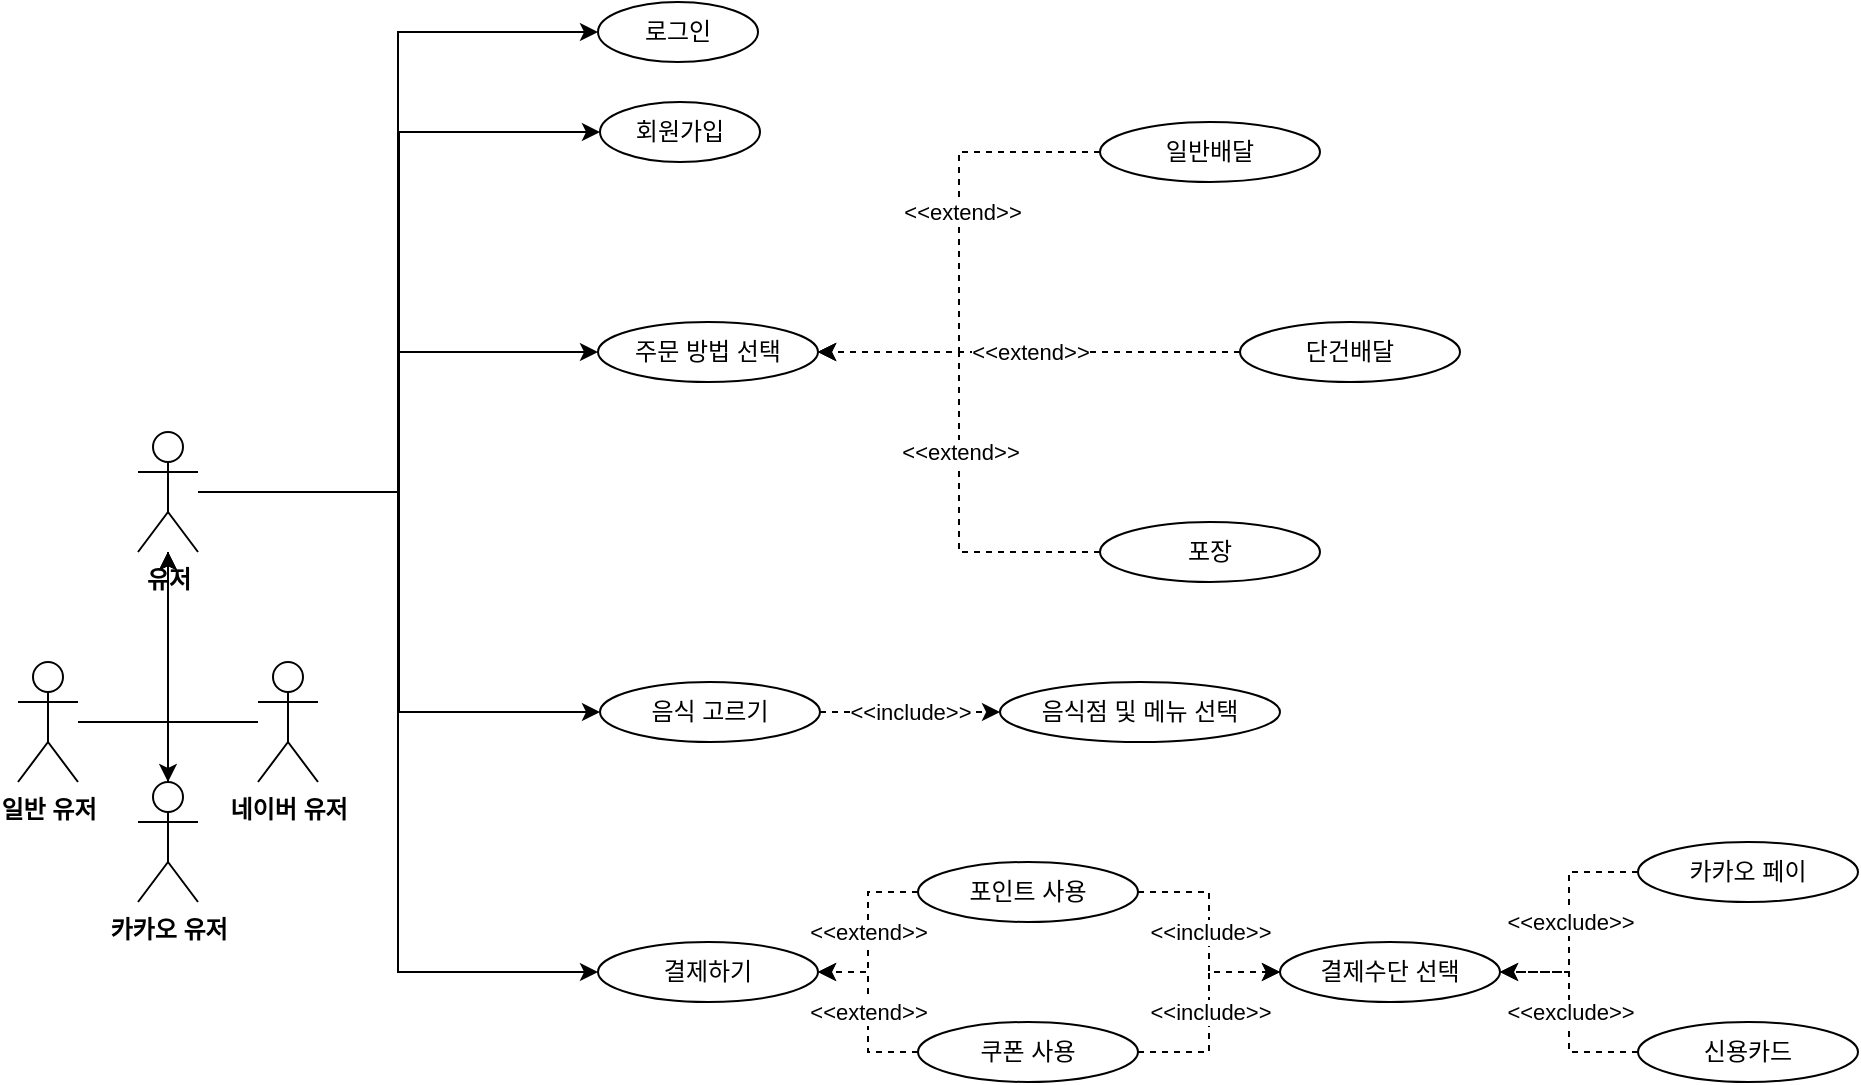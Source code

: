 <mxfile version="15.7.0" type="github">
  <diagram id="ktvLJGEQ-y8c930xecd8" name="Page-1">
    <mxGraphModel dx="1718" dy="931" grid="1" gridSize="10" guides="1" tooltips="1" connect="1" arrows="1" fold="1" page="1" pageScale="1" pageWidth="827" pageHeight="1169" math="0" shadow="0">
      <root>
        <mxCell id="0" />
        <mxCell id="1" parent="0" />
        <mxCell id="_VD2Te3mRpXwF_dN_unt-19" style="edgeStyle=orthogonalEdgeStyle;rounded=0;orthogonalLoop=1;jettySize=auto;html=1;entryX=0;entryY=0.5;entryDx=0;entryDy=0;" edge="1" parent="1" source="_VD2Te3mRpXwF_dN_unt-1" target="_VD2Te3mRpXwF_dN_unt-17">
          <mxGeometry relative="1" as="geometry" />
        </mxCell>
        <mxCell id="_VD2Te3mRpXwF_dN_unt-20" style="edgeStyle=orthogonalEdgeStyle;rounded=0;orthogonalLoop=1;jettySize=auto;html=1;entryX=0;entryY=0.5;entryDx=0;entryDy=0;" edge="1" parent="1" source="_VD2Te3mRpXwF_dN_unt-1" target="_VD2Te3mRpXwF_dN_unt-15">
          <mxGeometry relative="1" as="geometry" />
        </mxCell>
        <mxCell id="_VD2Te3mRpXwF_dN_unt-42" style="edgeStyle=orthogonalEdgeStyle;rounded=0;orthogonalLoop=1;jettySize=auto;html=1;entryX=0;entryY=0.5;entryDx=0;entryDy=0;" edge="1" parent="1" source="_VD2Te3mRpXwF_dN_unt-1" target="_VD2Te3mRpXwF_dN_unt-21">
          <mxGeometry relative="1" as="geometry" />
        </mxCell>
        <mxCell id="_VD2Te3mRpXwF_dN_unt-43" style="edgeStyle=orthogonalEdgeStyle;rounded=0;orthogonalLoop=1;jettySize=auto;html=1;entryX=0;entryY=0.5;entryDx=0;entryDy=0;" edge="1" parent="1" source="_VD2Te3mRpXwF_dN_unt-1" target="_VD2Te3mRpXwF_dN_unt-35">
          <mxGeometry relative="1" as="geometry" />
        </mxCell>
        <mxCell id="_VD2Te3mRpXwF_dN_unt-45" style="edgeStyle=orthogonalEdgeStyle;rounded=0;orthogonalLoop=1;jettySize=auto;html=1;entryX=0;entryY=0.5;entryDx=0;entryDy=0;" edge="1" parent="1" source="_VD2Te3mRpXwF_dN_unt-1" target="_VD2Te3mRpXwF_dN_unt-44">
          <mxGeometry relative="1" as="geometry" />
        </mxCell>
        <mxCell id="_VD2Te3mRpXwF_dN_unt-60" value="" style="edgeStyle=orthogonalEdgeStyle;rounded=0;orthogonalLoop=1;jettySize=auto;html=1;dashed=1;" edge="1" parent="1" source="_VD2Te3mRpXwF_dN_unt-1" target="_VD2Te3mRpXwF_dN_unt-3">
          <mxGeometry relative="1" as="geometry" />
        </mxCell>
        <mxCell id="_VD2Te3mRpXwF_dN_unt-1" value="&lt;b&gt;유저&lt;/b&gt;" style="shape=umlActor;verticalLabelPosition=bottom;verticalAlign=top;html=1;outlineConnect=0;" vertex="1" parent="1">
          <mxGeometry x="100" y="525" width="30" height="60" as="geometry" />
        </mxCell>
        <mxCell id="_VD2Te3mRpXwF_dN_unt-6" style="edgeStyle=orthogonalEdgeStyle;rounded=0;orthogonalLoop=1;jettySize=auto;html=1;" edge="1" parent="1" source="_VD2Te3mRpXwF_dN_unt-2" target="_VD2Te3mRpXwF_dN_unt-1">
          <mxGeometry relative="1" as="geometry" />
        </mxCell>
        <mxCell id="_VD2Te3mRpXwF_dN_unt-2" value="&lt;b&gt;일반 유저&lt;/b&gt;" style="shape=umlActor;verticalLabelPosition=bottom;verticalAlign=top;html=1;outlineConnect=0;" vertex="1" parent="1">
          <mxGeometry x="40" y="640" width="30" height="60" as="geometry" />
        </mxCell>
        <mxCell id="_VD2Te3mRpXwF_dN_unt-5" style="edgeStyle=orthogonalEdgeStyle;rounded=0;orthogonalLoop=1;jettySize=auto;html=1;" edge="1" parent="1" source="_VD2Te3mRpXwF_dN_unt-3" target="_VD2Te3mRpXwF_dN_unt-1">
          <mxGeometry relative="1" as="geometry" />
        </mxCell>
        <mxCell id="_VD2Te3mRpXwF_dN_unt-3" value="&lt;b&gt;카카오 유저&lt;/b&gt;" style="shape=umlActor;verticalLabelPosition=bottom;verticalAlign=top;html=1;outlineConnect=0;" vertex="1" parent="1">
          <mxGeometry x="100" y="700" width="30" height="60" as="geometry" />
        </mxCell>
        <mxCell id="_VD2Te3mRpXwF_dN_unt-12" style="edgeStyle=orthogonalEdgeStyle;rounded=0;orthogonalLoop=1;jettySize=auto;html=1;" edge="1" parent="1" source="_VD2Te3mRpXwF_dN_unt-11" target="_VD2Te3mRpXwF_dN_unt-1">
          <mxGeometry relative="1" as="geometry" />
        </mxCell>
        <mxCell id="_VD2Te3mRpXwF_dN_unt-11" value="&lt;b&gt;네이버 유저&lt;/b&gt;" style="shape=umlActor;verticalLabelPosition=bottom;verticalAlign=top;html=1;outlineConnect=0;" vertex="1" parent="1">
          <mxGeometry x="160" y="640" width="30" height="60" as="geometry" />
        </mxCell>
        <mxCell id="_VD2Te3mRpXwF_dN_unt-15" value="회원가입" style="ellipse;whiteSpace=wrap;html=1;" vertex="1" parent="1">
          <mxGeometry x="331" y="360" width="80" height="30" as="geometry" />
        </mxCell>
        <mxCell id="_VD2Te3mRpXwF_dN_unt-17" value="로그인" style="ellipse;whiteSpace=wrap;html=1;" vertex="1" parent="1">
          <mxGeometry x="330" y="310" width="80" height="30" as="geometry" />
        </mxCell>
        <mxCell id="_VD2Te3mRpXwF_dN_unt-21" value="주문 방법 선택" style="ellipse;whiteSpace=wrap;html=1;" vertex="1" parent="1">
          <mxGeometry x="330" y="470" width="110" height="30" as="geometry" />
        </mxCell>
        <mxCell id="_VD2Te3mRpXwF_dN_unt-29" style="edgeStyle=orthogonalEdgeStyle;rounded=0;orthogonalLoop=1;jettySize=auto;html=1;entryX=1;entryY=0.5;entryDx=0;entryDy=0;dashed=1;" edge="1" parent="1" source="_VD2Te3mRpXwF_dN_unt-25" target="_VD2Te3mRpXwF_dN_unt-21">
          <mxGeometry relative="1" as="geometry" />
        </mxCell>
        <mxCell id="_VD2Te3mRpXwF_dN_unt-34" value="&amp;lt;&amp;lt;extend&amp;gt;&amp;gt;" style="edgeLabel;html=1;align=center;verticalAlign=middle;resizable=0;points=[];" vertex="1" connectable="0" parent="_VD2Te3mRpXwF_dN_unt-29">
          <mxGeometry x="-0.165" y="1" relative="1" as="geometry">
            <mxPoint as="offset" />
          </mxGeometry>
        </mxCell>
        <mxCell id="_VD2Te3mRpXwF_dN_unt-25" value="일반배달" style="ellipse;whiteSpace=wrap;html=1;" vertex="1" parent="1">
          <mxGeometry x="581" y="370" width="110" height="30" as="geometry" />
        </mxCell>
        <mxCell id="_VD2Te3mRpXwF_dN_unt-28" value="&amp;lt;&amp;lt;extend&amp;gt;&amp;gt;" style="edgeStyle=orthogonalEdgeStyle;rounded=0;orthogonalLoop=1;jettySize=auto;html=1;dashed=1;" edge="1" parent="1" source="_VD2Te3mRpXwF_dN_unt-26" target="_VD2Te3mRpXwF_dN_unt-21">
          <mxGeometry relative="1" as="geometry" />
        </mxCell>
        <mxCell id="_VD2Te3mRpXwF_dN_unt-26" value="단건배달" style="ellipse;whiteSpace=wrap;html=1;" vertex="1" parent="1">
          <mxGeometry x="651" y="470" width="110" height="30" as="geometry" />
        </mxCell>
        <mxCell id="_VD2Te3mRpXwF_dN_unt-30" value="&amp;lt;&amp;lt;extend&amp;gt;&amp;gt;" style="edgeStyle=orthogonalEdgeStyle;rounded=0;orthogonalLoop=1;jettySize=auto;html=1;entryX=1;entryY=0.5;entryDx=0;entryDy=0;dashed=1;" edge="1" parent="1" source="_VD2Te3mRpXwF_dN_unt-27" target="_VD2Te3mRpXwF_dN_unt-21">
          <mxGeometry relative="1" as="geometry" />
        </mxCell>
        <mxCell id="_VD2Te3mRpXwF_dN_unt-27" value="포장" style="ellipse;whiteSpace=wrap;html=1;" vertex="1" parent="1">
          <mxGeometry x="581" y="570" width="110" height="30" as="geometry" />
        </mxCell>
        <mxCell id="_VD2Te3mRpXwF_dN_unt-41" value="&amp;lt;&amp;lt;include&amp;gt;&amp;gt;" style="edgeStyle=orthogonalEdgeStyle;rounded=0;orthogonalLoop=1;jettySize=auto;html=1;entryX=0;entryY=0.5;entryDx=0;entryDy=0;dashed=1;" edge="1" parent="1" source="_VD2Te3mRpXwF_dN_unt-35" target="_VD2Te3mRpXwF_dN_unt-40">
          <mxGeometry relative="1" as="geometry" />
        </mxCell>
        <mxCell id="_VD2Te3mRpXwF_dN_unt-35" value="음식 고르기" style="ellipse;whiteSpace=wrap;html=1;" vertex="1" parent="1">
          <mxGeometry x="331" y="650" width="110" height="30" as="geometry" />
        </mxCell>
        <mxCell id="_VD2Te3mRpXwF_dN_unt-40" value="음식점 및 메뉴 선택" style="ellipse;whiteSpace=wrap;html=1;" vertex="1" parent="1">
          <mxGeometry x="531" y="650" width="140" height="30" as="geometry" />
        </mxCell>
        <mxCell id="_VD2Te3mRpXwF_dN_unt-44" value="결제하기" style="ellipse;whiteSpace=wrap;html=1;" vertex="1" parent="1">
          <mxGeometry x="330" y="780" width="110" height="30" as="geometry" />
        </mxCell>
        <mxCell id="_VD2Te3mRpXwF_dN_unt-48" value="&amp;lt;&amp;lt;extend&amp;gt;&amp;gt;" style="edgeStyle=orthogonalEdgeStyle;rounded=0;orthogonalLoop=1;jettySize=auto;html=1;entryX=1;entryY=0.5;entryDx=0;entryDy=0;dashed=1;" edge="1" parent="1" source="_VD2Te3mRpXwF_dN_unt-46" target="_VD2Te3mRpXwF_dN_unt-44">
          <mxGeometry relative="1" as="geometry" />
        </mxCell>
        <mxCell id="_VD2Te3mRpXwF_dN_unt-51" value="&amp;lt;&amp;lt;include&amp;gt;&amp;gt;" style="edgeStyle=orthogonalEdgeStyle;rounded=0;orthogonalLoop=1;jettySize=auto;html=1;entryX=0;entryY=0.5;entryDx=0;entryDy=0;dashed=1;" edge="1" parent="1" source="_VD2Te3mRpXwF_dN_unt-46" target="_VD2Te3mRpXwF_dN_unt-50">
          <mxGeometry relative="1" as="geometry" />
        </mxCell>
        <mxCell id="_VD2Te3mRpXwF_dN_unt-46" value="포인트 사용" style="ellipse;whiteSpace=wrap;html=1;" vertex="1" parent="1">
          <mxGeometry x="490" y="740" width="110" height="30" as="geometry" />
        </mxCell>
        <mxCell id="_VD2Te3mRpXwF_dN_unt-49" value="&amp;lt;&amp;lt;extend&amp;gt;&amp;gt;" style="edgeStyle=orthogonalEdgeStyle;rounded=0;orthogonalLoop=1;jettySize=auto;html=1;entryX=1;entryY=0.5;entryDx=0;entryDy=0;dashed=1;" edge="1" parent="1" source="_VD2Te3mRpXwF_dN_unt-47" target="_VD2Te3mRpXwF_dN_unt-44">
          <mxGeometry relative="1" as="geometry" />
        </mxCell>
        <mxCell id="_VD2Te3mRpXwF_dN_unt-52" value="&amp;lt;&amp;lt;include&amp;gt;&amp;gt;" style="edgeStyle=orthogonalEdgeStyle;rounded=0;orthogonalLoop=1;jettySize=auto;html=1;entryX=0;entryY=0.5;entryDx=0;entryDy=0;dashed=1;" edge="1" parent="1" source="_VD2Te3mRpXwF_dN_unt-47" target="_VD2Te3mRpXwF_dN_unt-50">
          <mxGeometry relative="1" as="geometry" />
        </mxCell>
        <mxCell id="_VD2Te3mRpXwF_dN_unt-47" value="쿠폰 사용" style="ellipse;whiteSpace=wrap;html=1;" vertex="1" parent="1">
          <mxGeometry x="490" y="820" width="110" height="30" as="geometry" />
        </mxCell>
        <mxCell id="_VD2Te3mRpXwF_dN_unt-50" value="결제수단 선택" style="ellipse;whiteSpace=wrap;html=1;" vertex="1" parent="1">
          <mxGeometry x="671" y="780" width="110" height="30" as="geometry" />
        </mxCell>
        <mxCell id="_VD2Te3mRpXwF_dN_unt-55" value="&amp;lt;&amp;lt;exclude&amp;gt;&amp;gt;" style="edgeStyle=orthogonalEdgeStyle;rounded=0;orthogonalLoop=1;jettySize=auto;html=1;entryX=1;entryY=0.5;entryDx=0;entryDy=0;dashed=1;" edge="1" parent="1" source="_VD2Te3mRpXwF_dN_unt-53" target="_VD2Te3mRpXwF_dN_unt-50">
          <mxGeometry relative="1" as="geometry" />
        </mxCell>
        <mxCell id="_VD2Te3mRpXwF_dN_unt-53" value="카카오 페이" style="ellipse;whiteSpace=wrap;html=1;" vertex="1" parent="1">
          <mxGeometry x="850" y="730" width="110" height="30" as="geometry" />
        </mxCell>
        <mxCell id="_VD2Te3mRpXwF_dN_unt-56" value="&amp;lt;&amp;lt;exclude&amp;gt;&amp;gt;" style="edgeStyle=orthogonalEdgeStyle;rounded=0;orthogonalLoop=1;jettySize=auto;html=1;entryX=1;entryY=0.5;entryDx=0;entryDy=0;dashed=1;" edge="1" parent="1" source="_VD2Te3mRpXwF_dN_unt-54" target="_VD2Te3mRpXwF_dN_unt-50">
          <mxGeometry relative="1" as="geometry" />
        </mxCell>
        <mxCell id="_VD2Te3mRpXwF_dN_unt-54" value="신용카드" style="ellipse;whiteSpace=wrap;html=1;" vertex="1" parent="1">
          <mxGeometry x="850" y="820" width="110" height="30" as="geometry" />
        </mxCell>
      </root>
    </mxGraphModel>
  </diagram>
</mxfile>
